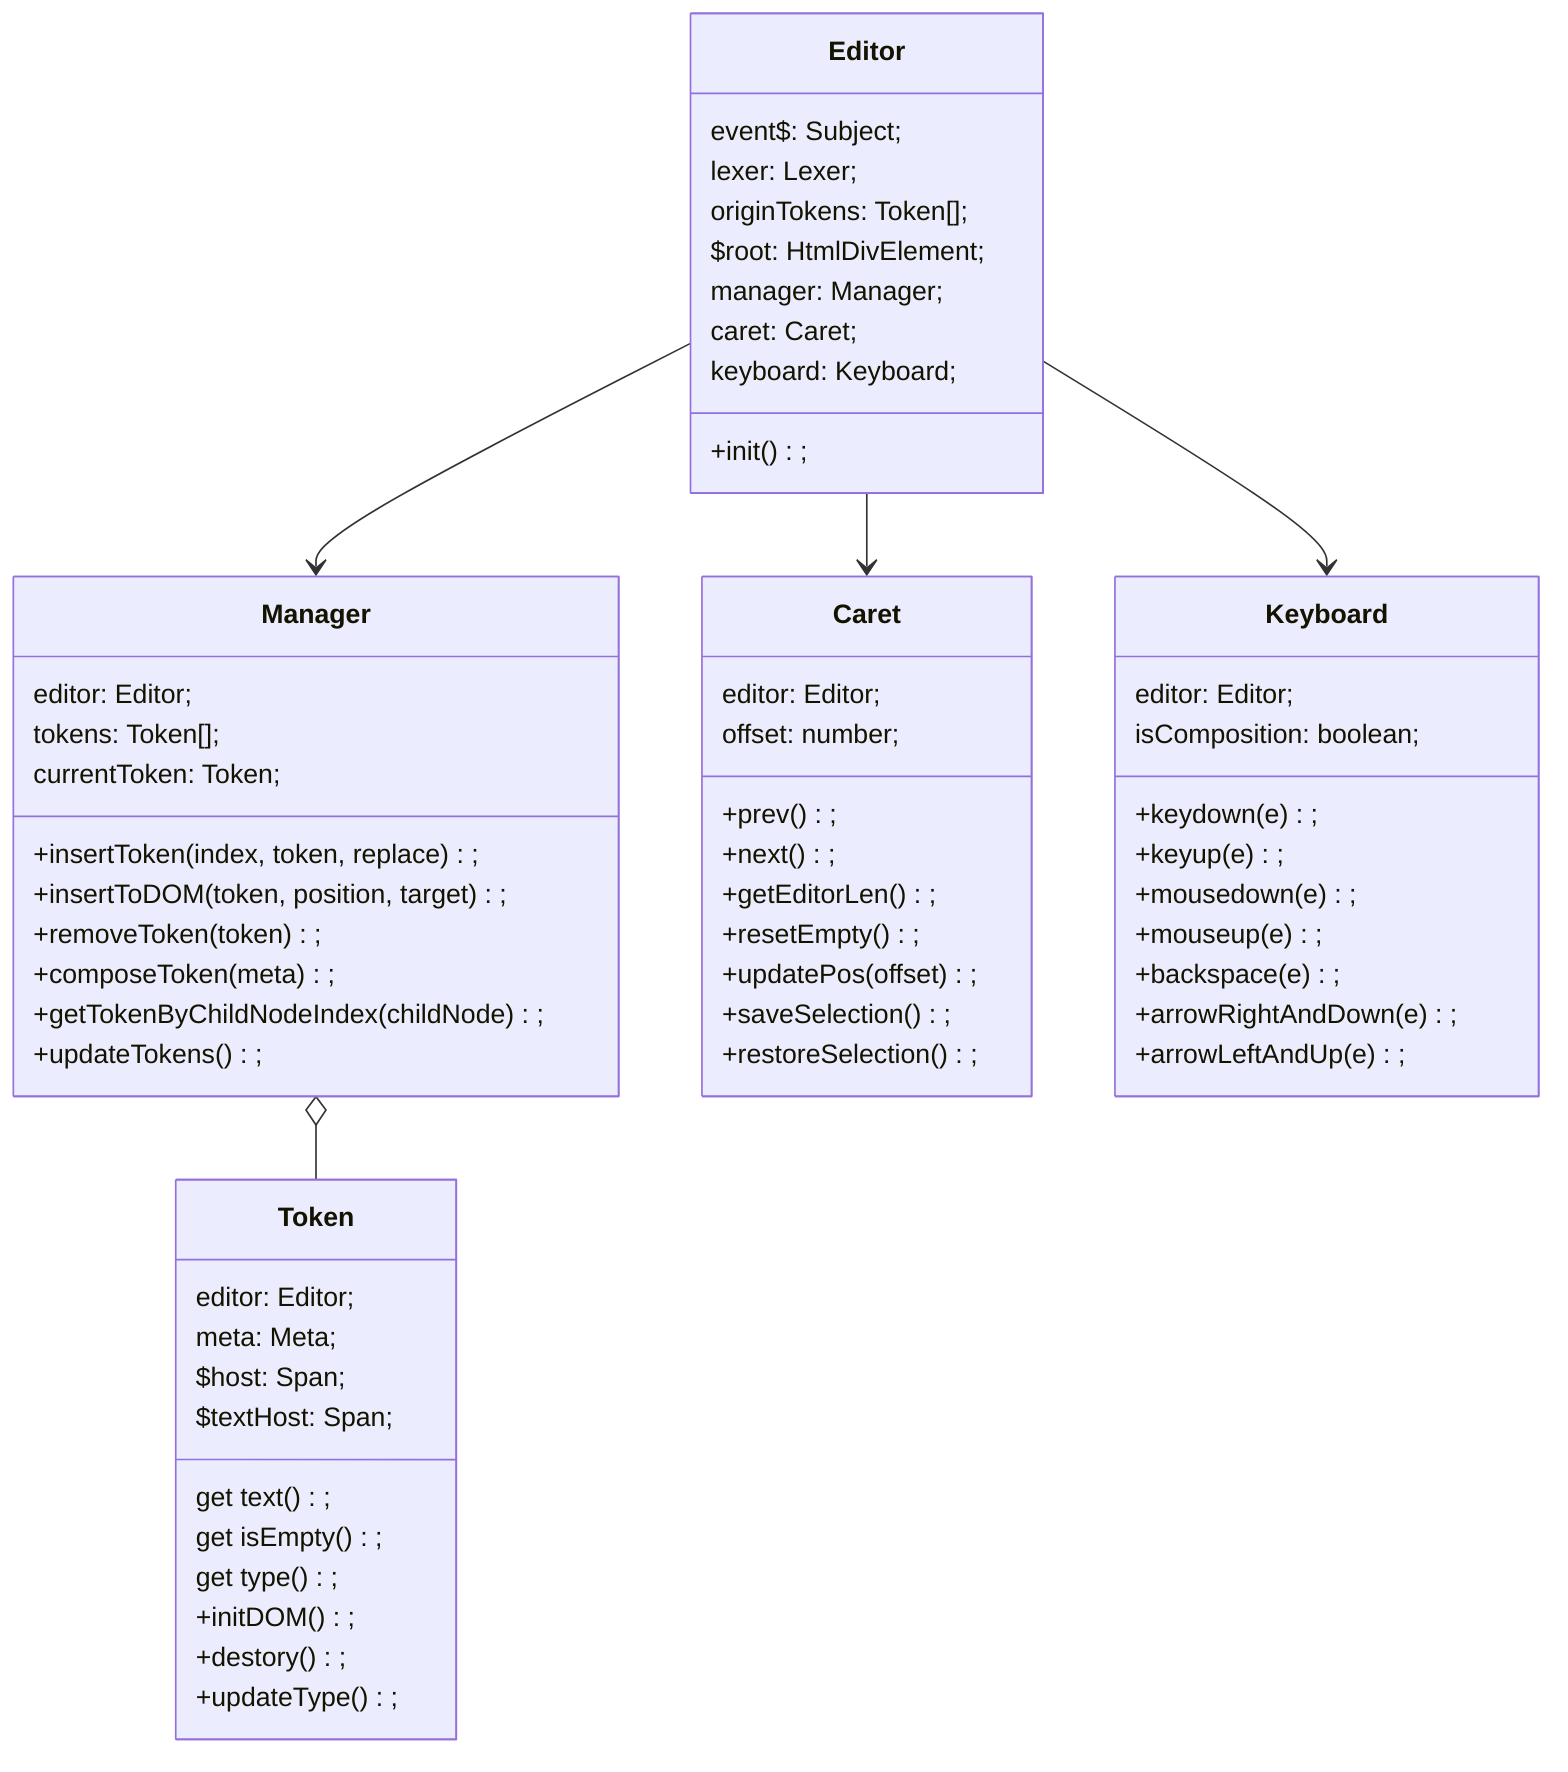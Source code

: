 classDiagram
    Editor --> Manager
    Editor --> Caret
    Editor --> Keyboard

    Manager o-- Token

    class Editor {
        event$: Subject;
        lexer: Lexer;
        originTokens: Token[];
        $root: HtmlDivElement;
        manager: Manager;
        caret: Caret;
        keyboard: Keyboard;
        +init();
    }


    class Caret {
        editor: Editor;
        offset: number;
        +prev();
        +next();
        +getEditorLen();
        +resetEmpty();
        +updatePos(offset);
        +saveSelection();
        +restoreSelection();
    }

    class Keyboard {
        editor: Editor;
        isComposition: boolean;
        +keydown(e);
        +keyup(e);
        +mousedown(e);
        +mouseup(e);
        +backspace(e);
        +arrowRightAndDown(e);
        +arrowLeftAndUp(e);
    }

    class Manager {
        editor: Editor;
        tokens: Token[];
        currentToken: Token;
        +insertToken(index, token, replace);
        +insertToDOM(token, position, target);
        +removeToken(token);
        +composeToken(meta);
        +getTokenByChildNodeIndex(childNode);
        +updateTokens();
    }

    class Token {
        editor: Editor;
        meta: Meta;
        $host: Span;
        $textHost: Span;
        get text();
        get isEmpty();
        get type();
        +initDOM();
        +destory();
        +updateType();
    }